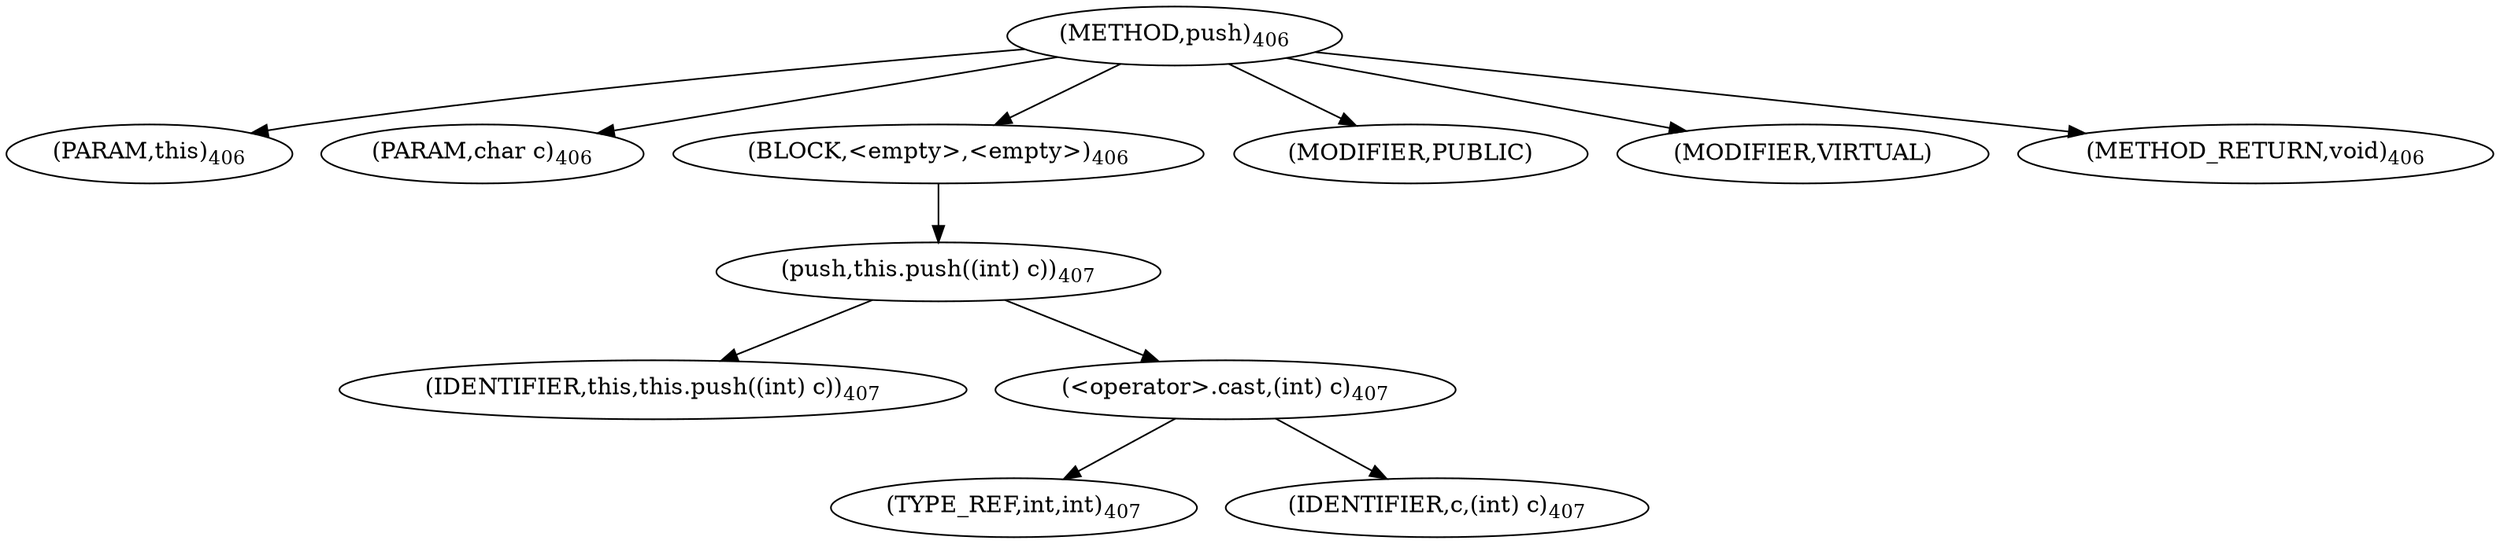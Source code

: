 digraph "push" {  
"740" [label = <(METHOD,push)<SUB>406</SUB>> ]
"32" [label = <(PARAM,this)<SUB>406</SUB>> ]
"741" [label = <(PARAM,char c)<SUB>406</SUB>> ]
"742" [label = <(BLOCK,&lt;empty&gt;,&lt;empty&gt;)<SUB>406</SUB>> ]
"743" [label = <(push,this.push((int) c))<SUB>407</SUB>> ]
"31" [label = <(IDENTIFIER,this,this.push((int) c))<SUB>407</SUB>> ]
"744" [label = <(&lt;operator&gt;.cast,(int) c)<SUB>407</SUB>> ]
"745" [label = <(TYPE_REF,int,int)<SUB>407</SUB>> ]
"746" [label = <(IDENTIFIER,c,(int) c)<SUB>407</SUB>> ]
"747" [label = <(MODIFIER,PUBLIC)> ]
"748" [label = <(MODIFIER,VIRTUAL)> ]
"749" [label = <(METHOD_RETURN,void)<SUB>406</SUB>> ]
  "740" -> "32" 
  "740" -> "741" 
  "740" -> "742" 
  "740" -> "747" 
  "740" -> "748" 
  "740" -> "749" 
  "742" -> "743" 
  "743" -> "31" 
  "743" -> "744" 
  "744" -> "745" 
  "744" -> "746" 
}

